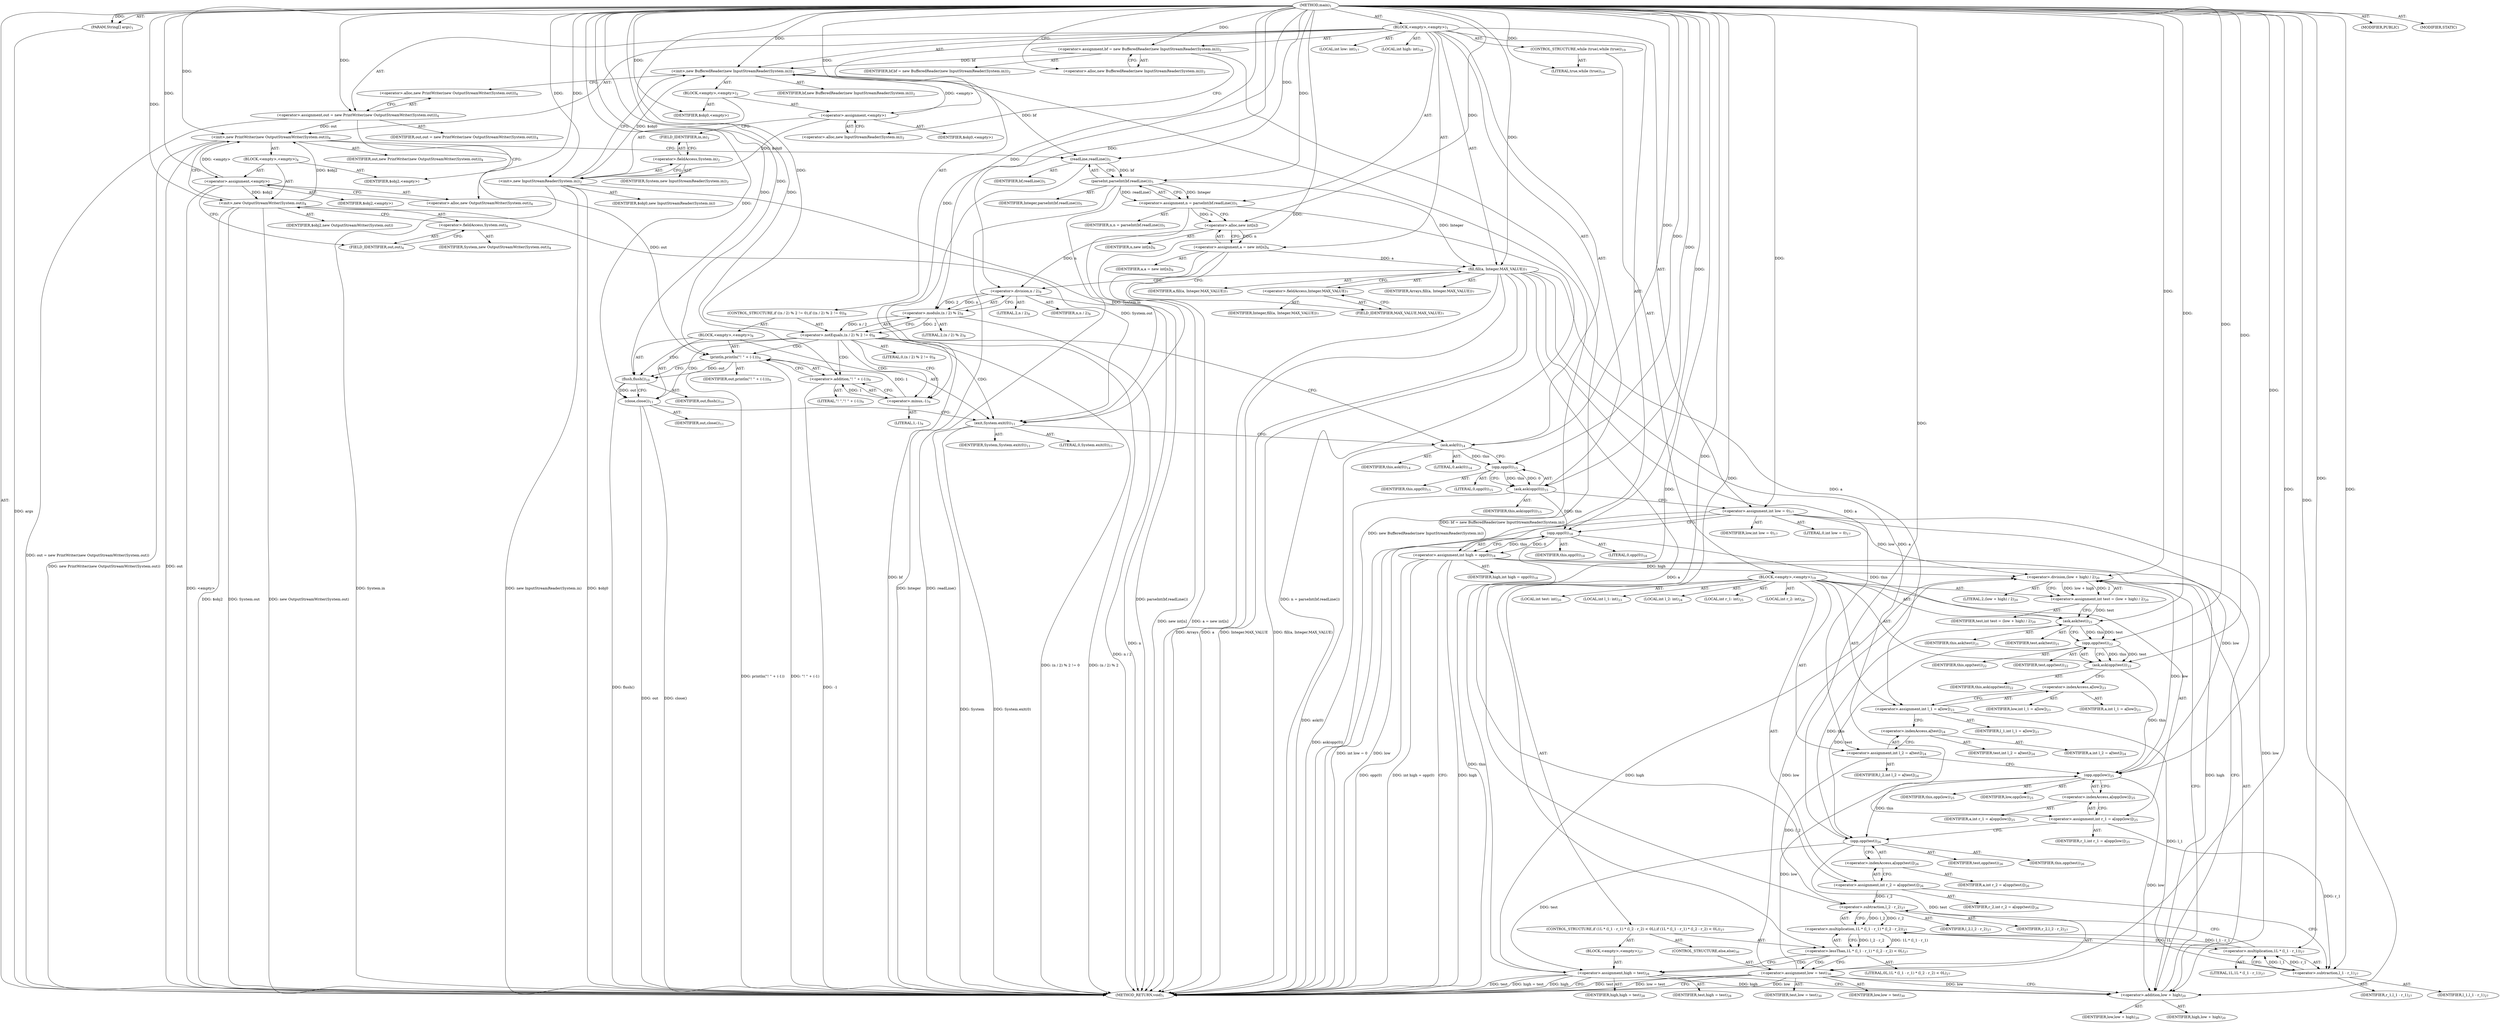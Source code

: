 digraph "main" {  
"17" [label = <(METHOD,main)<SUB>1</SUB>> ]
"18" [label = <(PARAM,String[] args)<SUB>1</SUB>> ]
"19" [label = <(BLOCK,&lt;empty&gt;,&lt;empty&gt;)<SUB>1</SUB>> ]
"20" [label = <(&lt;operator&gt;.assignment,bf = new BufferedReader(new InputStreamReader(System.in)))<SUB>2</SUB>> ]
"21" [label = <(IDENTIFIER,bf,bf = new BufferedReader(new InputStreamReader(System.in)))<SUB>2</SUB>> ]
"22" [label = <(&lt;operator&gt;.alloc,new BufferedReader(new InputStreamReader(System.in)))<SUB>2</SUB>> ]
"23" [label = <(&lt;init&gt;,new BufferedReader(new InputStreamReader(System.in)))<SUB>2</SUB>> ]
"24" [label = <(IDENTIFIER,bf,new BufferedReader(new InputStreamReader(System.in)))<SUB>2</SUB>> ]
"25" [label = <(BLOCK,&lt;empty&gt;,&lt;empty&gt;)<SUB>2</SUB>> ]
"26" [label = <(&lt;operator&gt;.assignment,&lt;empty&gt;)> ]
"27" [label = <(IDENTIFIER,$obj0,&lt;empty&gt;)> ]
"28" [label = <(&lt;operator&gt;.alloc,new InputStreamReader(System.in))<SUB>2</SUB>> ]
"29" [label = <(&lt;init&gt;,new InputStreamReader(System.in))<SUB>2</SUB>> ]
"30" [label = <(IDENTIFIER,$obj0,new InputStreamReader(System.in))> ]
"31" [label = <(&lt;operator&gt;.fieldAccess,System.in)<SUB>2</SUB>> ]
"32" [label = <(IDENTIFIER,System,new InputStreamReader(System.in))<SUB>2</SUB>> ]
"33" [label = <(FIELD_IDENTIFIER,in,in)<SUB>2</SUB>> ]
"34" [label = <(IDENTIFIER,$obj0,&lt;empty&gt;)> ]
"35" [label = <(&lt;operator&gt;.assignment,out = new PrintWriter(new OutputStreamWriter(System.out)))<SUB>4</SUB>> ]
"36" [label = <(IDENTIFIER,out,out = new PrintWriter(new OutputStreamWriter(System.out)))<SUB>4</SUB>> ]
"37" [label = <(&lt;operator&gt;.alloc,new PrintWriter(new OutputStreamWriter(System.out)))<SUB>4</SUB>> ]
"38" [label = <(&lt;init&gt;,new PrintWriter(new OutputStreamWriter(System.out)))<SUB>4</SUB>> ]
"39" [label = <(IDENTIFIER,out,new PrintWriter(new OutputStreamWriter(System.out)))<SUB>4</SUB>> ]
"40" [label = <(BLOCK,&lt;empty&gt;,&lt;empty&gt;)<SUB>4</SUB>> ]
"41" [label = <(&lt;operator&gt;.assignment,&lt;empty&gt;)> ]
"42" [label = <(IDENTIFIER,$obj2,&lt;empty&gt;)> ]
"43" [label = <(&lt;operator&gt;.alloc,new OutputStreamWriter(System.out))<SUB>4</SUB>> ]
"44" [label = <(&lt;init&gt;,new OutputStreamWriter(System.out))<SUB>4</SUB>> ]
"45" [label = <(IDENTIFIER,$obj2,new OutputStreamWriter(System.out))> ]
"46" [label = <(&lt;operator&gt;.fieldAccess,System.out)<SUB>4</SUB>> ]
"47" [label = <(IDENTIFIER,System,new OutputStreamWriter(System.out))<SUB>4</SUB>> ]
"48" [label = <(FIELD_IDENTIFIER,out,out)<SUB>4</SUB>> ]
"49" [label = <(IDENTIFIER,$obj2,&lt;empty&gt;)> ]
"50" [label = <(&lt;operator&gt;.assignment,n = parseInt(bf.readLine()))<SUB>5</SUB>> ]
"51" [label = <(IDENTIFIER,n,n = parseInt(bf.readLine()))<SUB>5</SUB>> ]
"52" [label = <(parseInt,parseInt(bf.readLine()))<SUB>5</SUB>> ]
"53" [label = <(IDENTIFIER,Integer,parseInt(bf.readLine()))<SUB>5</SUB>> ]
"54" [label = <(readLine,readLine())<SUB>5</SUB>> ]
"55" [label = <(IDENTIFIER,bf,readLine())<SUB>5</SUB>> ]
"56" [label = <(&lt;operator&gt;.assignment,a = new int[n])<SUB>6</SUB>> ]
"57" [label = <(IDENTIFIER,a,a = new int[n])<SUB>6</SUB>> ]
"58" [label = <(&lt;operator&gt;.alloc,new int[n])> ]
"59" [label = <(IDENTIFIER,n,new int[n])<SUB>6</SUB>> ]
"60" [label = <(fill,fill(a, Integer.MAX_VALUE))<SUB>7</SUB>> ]
"61" [label = <(IDENTIFIER,Arrays,fill(a, Integer.MAX_VALUE))<SUB>7</SUB>> ]
"62" [label = <(IDENTIFIER,a,fill(a, Integer.MAX_VALUE))<SUB>7</SUB>> ]
"63" [label = <(&lt;operator&gt;.fieldAccess,Integer.MAX_VALUE)<SUB>7</SUB>> ]
"64" [label = <(IDENTIFIER,Integer,fill(a, Integer.MAX_VALUE))<SUB>7</SUB>> ]
"65" [label = <(FIELD_IDENTIFIER,MAX_VALUE,MAX_VALUE)<SUB>7</SUB>> ]
"66" [label = <(CONTROL_STRUCTURE,if ((n / 2) % 2 != 0),if ((n / 2) % 2 != 0))<SUB>8</SUB>> ]
"67" [label = <(&lt;operator&gt;.notEquals,(n / 2) % 2 != 0)<SUB>8</SUB>> ]
"68" [label = <(&lt;operator&gt;.modulo,(n / 2) % 2)<SUB>8</SUB>> ]
"69" [label = <(&lt;operator&gt;.division,n / 2)<SUB>8</SUB>> ]
"70" [label = <(IDENTIFIER,n,n / 2)<SUB>8</SUB>> ]
"71" [label = <(LITERAL,2,n / 2)<SUB>8</SUB>> ]
"72" [label = <(LITERAL,2,(n / 2) % 2)<SUB>8</SUB>> ]
"73" [label = <(LITERAL,0,(n / 2) % 2 != 0)<SUB>8</SUB>> ]
"74" [label = <(BLOCK,&lt;empty&gt;,&lt;empty&gt;)<SUB>8</SUB>> ]
"75" [label = <(println,println(&quot;! &quot; + (-1)))<SUB>9</SUB>> ]
"76" [label = <(IDENTIFIER,out,println(&quot;! &quot; + (-1)))<SUB>9</SUB>> ]
"77" [label = <(&lt;operator&gt;.addition,&quot;! &quot; + (-1))<SUB>9</SUB>> ]
"78" [label = <(LITERAL,&quot;! &quot;,&quot;! &quot; + (-1))<SUB>9</SUB>> ]
"79" [label = <(&lt;operator&gt;.minus,-1)<SUB>9</SUB>> ]
"80" [label = <(LITERAL,1,-1)<SUB>9</SUB>> ]
"81" [label = <(flush,flush())<SUB>10</SUB>> ]
"82" [label = <(IDENTIFIER,out,flush())<SUB>10</SUB>> ]
"83" [label = <(close,close())<SUB>11</SUB>> ]
"84" [label = <(IDENTIFIER,out,close())<SUB>11</SUB>> ]
"85" [label = <(exit,System.exit(0))<SUB>11</SUB>> ]
"86" [label = <(IDENTIFIER,System,System.exit(0))<SUB>11</SUB>> ]
"87" [label = <(LITERAL,0,System.exit(0))<SUB>11</SUB>> ]
"88" [label = <(ask,ask(0))<SUB>14</SUB>> ]
"89" [label = <(IDENTIFIER,this,ask(0))<SUB>14</SUB>> ]
"90" [label = <(LITERAL,0,ask(0))<SUB>14</SUB>> ]
"91" [label = <(ask,ask(opp(0)))<SUB>15</SUB>> ]
"92" [label = <(IDENTIFIER,this,ask(opp(0)))<SUB>15</SUB>> ]
"93" [label = <(opp,opp(0))<SUB>15</SUB>> ]
"94" [label = <(IDENTIFIER,this,opp(0))<SUB>15</SUB>> ]
"95" [label = <(LITERAL,0,opp(0))<SUB>15</SUB>> ]
"96" [label = <(LOCAL,int low: int)<SUB>17</SUB>> ]
"97" [label = <(&lt;operator&gt;.assignment,int low = 0)<SUB>17</SUB>> ]
"98" [label = <(IDENTIFIER,low,int low = 0)<SUB>17</SUB>> ]
"99" [label = <(LITERAL,0,int low = 0)<SUB>17</SUB>> ]
"100" [label = <(LOCAL,int high: int)<SUB>18</SUB>> ]
"101" [label = <(&lt;operator&gt;.assignment,int high = opp(0))<SUB>18</SUB>> ]
"102" [label = <(IDENTIFIER,high,int high = opp(0))<SUB>18</SUB>> ]
"103" [label = <(opp,opp(0))<SUB>18</SUB>> ]
"104" [label = <(IDENTIFIER,this,opp(0))<SUB>18</SUB>> ]
"105" [label = <(LITERAL,0,opp(0))<SUB>18</SUB>> ]
"106" [label = <(CONTROL_STRUCTURE,while (true),while (true))<SUB>19</SUB>> ]
"107" [label = <(LITERAL,true,while (true))<SUB>19</SUB>> ]
"108" [label = <(BLOCK,&lt;empty&gt;,&lt;empty&gt;)<SUB>19</SUB>> ]
"109" [label = <(LOCAL,int test: int)<SUB>20</SUB>> ]
"110" [label = <(&lt;operator&gt;.assignment,int test = (low + high) / 2)<SUB>20</SUB>> ]
"111" [label = <(IDENTIFIER,test,int test = (low + high) / 2)<SUB>20</SUB>> ]
"112" [label = <(&lt;operator&gt;.division,(low + high) / 2)<SUB>20</SUB>> ]
"113" [label = <(&lt;operator&gt;.addition,low + high)<SUB>20</SUB>> ]
"114" [label = <(IDENTIFIER,low,low + high)<SUB>20</SUB>> ]
"115" [label = <(IDENTIFIER,high,low + high)<SUB>20</SUB>> ]
"116" [label = <(LITERAL,2,(low + high) / 2)<SUB>20</SUB>> ]
"117" [label = <(ask,ask(test))<SUB>21</SUB>> ]
"118" [label = <(IDENTIFIER,this,ask(test))<SUB>21</SUB>> ]
"119" [label = <(IDENTIFIER,test,ask(test))<SUB>21</SUB>> ]
"120" [label = <(ask,ask(opp(test)))<SUB>22</SUB>> ]
"121" [label = <(IDENTIFIER,this,ask(opp(test)))<SUB>22</SUB>> ]
"122" [label = <(opp,opp(test))<SUB>22</SUB>> ]
"123" [label = <(IDENTIFIER,this,opp(test))<SUB>22</SUB>> ]
"124" [label = <(IDENTIFIER,test,opp(test))<SUB>22</SUB>> ]
"125" [label = <(LOCAL,int l_1: int)<SUB>23</SUB>> ]
"126" [label = <(&lt;operator&gt;.assignment,int l_1 = a[low])<SUB>23</SUB>> ]
"127" [label = <(IDENTIFIER,l_1,int l_1 = a[low])<SUB>23</SUB>> ]
"128" [label = <(&lt;operator&gt;.indexAccess,a[low])<SUB>23</SUB>> ]
"129" [label = <(IDENTIFIER,a,int l_1 = a[low])<SUB>23</SUB>> ]
"130" [label = <(IDENTIFIER,low,int l_1 = a[low])<SUB>23</SUB>> ]
"131" [label = <(LOCAL,int l_2: int)<SUB>24</SUB>> ]
"132" [label = <(&lt;operator&gt;.assignment,int l_2 = a[test])<SUB>24</SUB>> ]
"133" [label = <(IDENTIFIER,l_2,int l_2 = a[test])<SUB>24</SUB>> ]
"134" [label = <(&lt;operator&gt;.indexAccess,a[test])<SUB>24</SUB>> ]
"135" [label = <(IDENTIFIER,a,int l_2 = a[test])<SUB>24</SUB>> ]
"136" [label = <(IDENTIFIER,test,int l_2 = a[test])<SUB>24</SUB>> ]
"137" [label = <(LOCAL,int r_1: int)<SUB>25</SUB>> ]
"138" [label = <(&lt;operator&gt;.assignment,int r_1 = a[opp(low)])<SUB>25</SUB>> ]
"139" [label = <(IDENTIFIER,r_1,int r_1 = a[opp(low)])<SUB>25</SUB>> ]
"140" [label = <(&lt;operator&gt;.indexAccess,a[opp(low)])<SUB>25</SUB>> ]
"141" [label = <(IDENTIFIER,a,int r_1 = a[opp(low)])<SUB>25</SUB>> ]
"142" [label = <(opp,opp(low))<SUB>25</SUB>> ]
"143" [label = <(IDENTIFIER,this,opp(low))<SUB>25</SUB>> ]
"144" [label = <(IDENTIFIER,low,opp(low))<SUB>25</SUB>> ]
"145" [label = <(LOCAL,int r_2: int)<SUB>26</SUB>> ]
"146" [label = <(&lt;operator&gt;.assignment,int r_2 = a[opp(test)])<SUB>26</SUB>> ]
"147" [label = <(IDENTIFIER,r_2,int r_2 = a[opp(test)])<SUB>26</SUB>> ]
"148" [label = <(&lt;operator&gt;.indexAccess,a[opp(test)])<SUB>26</SUB>> ]
"149" [label = <(IDENTIFIER,a,int r_2 = a[opp(test)])<SUB>26</SUB>> ]
"150" [label = <(opp,opp(test))<SUB>26</SUB>> ]
"151" [label = <(IDENTIFIER,this,opp(test))<SUB>26</SUB>> ]
"152" [label = <(IDENTIFIER,test,opp(test))<SUB>26</SUB>> ]
"153" [label = <(CONTROL_STRUCTURE,if (1L * (l_1 - r_1) * (l_2 - r_2) &lt; 0L),if (1L * (l_1 - r_1) * (l_2 - r_2) &lt; 0L))<SUB>27</SUB>> ]
"154" [label = <(&lt;operator&gt;.lessThan,1L * (l_1 - r_1) * (l_2 - r_2) &lt; 0L)<SUB>27</SUB>> ]
"155" [label = <(&lt;operator&gt;.multiplication,1L * (l_1 - r_1) * (l_2 - r_2))<SUB>27</SUB>> ]
"156" [label = <(&lt;operator&gt;.multiplication,1L * (l_1 - r_1))<SUB>27</SUB>> ]
"157" [label = <(LITERAL,1L,1L * (l_1 - r_1))<SUB>27</SUB>> ]
"158" [label = <(&lt;operator&gt;.subtraction,l_1 - r_1)<SUB>27</SUB>> ]
"159" [label = <(IDENTIFIER,l_1,l_1 - r_1)<SUB>27</SUB>> ]
"160" [label = <(IDENTIFIER,r_1,l_1 - r_1)<SUB>27</SUB>> ]
"161" [label = <(&lt;operator&gt;.subtraction,l_2 - r_2)<SUB>27</SUB>> ]
"162" [label = <(IDENTIFIER,l_2,l_2 - r_2)<SUB>27</SUB>> ]
"163" [label = <(IDENTIFIER,r_2,l_2 - r_2)<SUB>27</SUB>> ]
"164" [label = <(LITERAL,0L,1L * (l_1 - r_1) * (l_2 - r_2) &lt; 0L)<SUB>27</SUB>> ]
"165" [label = <(BLOCK,&lt;empty&gt;,&lt;empty&gt;)<SUB>27</SUB>> ]
"166" [label = <(&lt;operator&gt;.assignment,high = test)<SUB>28</SUB>> ]
"167" [label = <(IDENTIFIER,high,high = test)<SUB>28</SUB>> ]
"168" [label = <(IDENTIFIER,test,high = test)<SUB>28</SUB>> ]
"169" [label = <(CONTROL_STRUCTURE,else,else)<SUB>30</SUB>> ]
"170" [label = <(&lt;operator&gt;.assignment,low = test)<SUB>30</SUB>> ]
"171" [label = <(IDENTIFIER,low,low = test)<SUB>30</SUB>> ]
"172" [label = <(IDENTIFIER,test,low = test)<SUB>30</SUB>> ]
"173" [label = <(MODIFIER,PUBLIC)> ]
"174" [label = <(MODIFIER,STATIC)> ]
"175" [label = <(METHOD_RETURN,void)<SUB>1</SUB>> ]
  "17" -> "18"  [ label = "AST: "] 
  "17" -> "19"  [ label = "AST: "] 
  "17" -> "173"  [ label = "AST: "] 
  "17" -> "174"  [ label = "AST: "] 
  "17" -> "175"  [ label = "AST: "] 
  "19" -> "20"  [ label = "AST: "] 
  "19" -> "23"  [ label = "AST: "] 
  "19" -> "35"  [ label = "AST: "] 
  "19" -> "38"  [ label = "AST: "] 
  "19" -> "50"  [ label = "AST: "] 
  "19" -> "56"  [ label = "AST: "] 
  "19" -> "60"  [ label = "AST: "] 
  "19" -> "66"  [ label = "AST: "] 
  "19" -> "88"  [ label = "AST: "] 
  "19" -> "91"  [ label = "AST: "] 
  "19" -> "96"  [ label = "AST: "] 
  "19" -> "97"  [ label = "AST: "] 
  "19" -> "100"  [ label = "AST: "] 
  "19" -> "101"  [ label = "AST: "] 
  "19" -> "106"  [ label = "AST: "] 
  "20" -> "21"  [ label = "AST: "] 
  "20" -> "22"  [ label = "AST: "] 
  "23" -> "24"  [ label = "AST: "] 
  "23" -> "25"  [ label = "AST: "] 
  "25" -> "26"  [ label = "AST: "] 
  "25" -> "29"  [ label = "AST: "] 
  "25" -> "34"  [ label = "AST: "] 
  "26" -> "27"  [ label = "AST: "] 
  "26" -> "28"  [ label = "AST: "] 
  "29" -> "30"  [ label = "AST: "] 
  "29" -> "31"  [ label = "AST: "] 
  "31" -> "32"  [ label = "AST: "] 
  "31" -> "33"  [ label = "AST: "] 
  "35" -> "36"  [ label = "AST: "] 
  "35" -> "37"  [ label = "AST: "] 
  "38" -> "39"  [ label = "AST: "] 
  "38" -> "40"  [ label = "AST: "] 
  "40" -> "41"  [ label = "AST: "] 
  "40" -> "44"  [ label = "AST: "] 
  "40" -> "49"  [ label = "AST: "] 
  "41" -> "42"  [ label = "AST: "] 
  "41" -> "43"  [ label = "AST: "] 
  "44" -> "45"  [ label = "AST: "] 
  "44" -> "46"  [ label = "AST: "] 
  "46" -> "47"  [ label = "AST: "] 
  "46" -> "48"  [ label = "AST: "] 
  "50" -> "51"  [ label = "AST: "] 
  "50" -> "52"  [ label = "AST: "] 
  "52" -> "53"  [ label = "AST: "] 
  "52" -> "54"  [ label = "AST: "] 
  "54" -> "55"  [ label = "AST: "] 
  "56" -> "57"  [ label = "AST: "] 
  "56" -> "58"  [ label = "AST: "] 
  "58" -> "59"  [ label = "AST: "] 
  "60" -> "61"  [ label = "AST: "] 
  "60" -> "62"  [ label = "AST: "] 
  "60" -> "63"  [ label = "AST: "] 
  "63" -> "64"  [ label = "AST: "] 
  "63" -> "65"  [ label = "AST: "] 
  "66" -> "67"  [ label = "AST: "] 
  "66" -> "74"  [ label = "AST: "] 
  "67" -> "68"  [ label = "AST: "] 
  "67" -> "73"  [ label = "AST: "] 
  "68" -> "69"  [ label = "AST: "] 
  "68" -> "72"  [ label = "AST: "] 
  "69" -> "70"  [ label = "AST: "] 
  "69" -> "71"  [ label = "AST: "] 
  "74" -> "75"  [ label = "AST: "] 
  "74" -> "81"  [ label = "AST: "] 
  "74" -> "83"  [ label = "AST: "] 
  "74" -> "85"  [ label = "AST: "] 
  "75" -> "76"  [ label = "AST: "] 
  "75" -> "77"  [ label = "AST: "] 
  "77" -> "78"  [ label = "AST: "] 
  "77" -> "79"  [ label = "AST: "] 
  "79" -> "80"  [ label = "AST: "] 
  "81" -> "82"  [ label = "AST: "] 
  "83" -> "84"  [ label = "AST: "] 
  "85" -> "86"  [ label = "AST: "] 
  "85" -> "87"  [ label = "AST: "] 
  "88" -> "89"  [ label = "AST: "] 
  "88" -> "90"  [ label = "AST: "] 
  "91" -> "92"  [ label = "AST: "] 
  "91" -> "93"  [ label = "AST: "] 
  "93" -> "94"  [ label = "AST: "] 
  "93" -> "95"  [ label = "AST: "] 
  "97" -> "98"  [ label = "AST: "] 
  "97" -> "99"  [ label = "AST: "] 
  "101" -> "102"  [ label = "AST: "] 
  "101" -> "103"  [ label = "AST: "] 
  "103" -> "104"  [ label = "AST: "] 
  "103" -> "105"  [ label = "AST: "] 
  "106" -> "107"  [ label = "AST: "] 
  "106" -> "108"  [ label = "AST: "] 
  "108" -> "109"  [ label = "AST: "] 
  "108" -> "110"  [ label = "AST: "] 
  "108" -> "117"  [ label = "AST: "] 
  "108" -> "120"  [ label = "AST: "] 
  "108" -> "125"  [ label = "AST: "] 
  "108" -> "126"  [ label = "AST: "] 
  "108" -> "131"  [ label = "AST: "] 
  "108" -> "132"  [ label = "AST: "] 
  "108" -> "137"  [ label = "AST: "] 
  "108" -> "138"  [ label = "AST: "] 
  "108" -> "145"  [ label = "AST: "] 
  "108" -> "146"  [ label = "AST: "] 
  "108" -> "153"  [ label = "AST: "] 
  "110" -> "111"  [ label = "AST: "] 
  "110" -> "112"  [ label = "AST: "] 
  "112" -> "113"  [ label = "AST: "] 
  "112" -> "116"  [ label = "AST: "] 
  "113" -> "114"  [ label = "AST: "] 
  "113" -> "115"  [ label = "AST: "] 
  "117" -> "118"  [ label = "AST: "] 
  "117" -> "119"  [ label = "AST: "] 
  "120" -> "121"  [ label = "AST: "] 
  "120" -> "122"  [ label = "AST: "] 
  "122" -> "123"  [ label = "AST: "] 
  "122" -> "124"  [ label = "AST: "] 
  "126" -> "127"  [ label = "AST: "] 
  "126" -> "128"  [ label = "AST: "] 
  "128" -> "129"  [ label = "AST: "] 
  "128" -> "130"  [ label = "AST: "] 
  "132" -> "133"  [ label = "AST: "] 
  "132" -> "134"  [ label = "AST: "] 
  "134" -> "135"  [ label = "AST: "] 
  "134" -> "136"  [ label = "AST: "] 
  "138" -> "139"  [ label = "AST: "] 
  "138" -> "140"  [ label = "AST: "] 
  "140" -> "141"  [ label = "AST: "] 
  "140" -> "142"  [ label = "AST: "] 
  "142" -> "143"  [ label = "AST: "] 
  "142" -> "144"  [ label = "AST: "] 
  "146" -> "147"  [ label = "AST: "] 
  "146" -> "148"  [ label = "AST: "] 
  "148" -> "149"  [ label = "AST: "] 
  "148" -> "150"  [ label = "AST: "] 
  "150" -> "151"  [ label = "AST: "] 
  "150" -> "152"  [ label = "AST: "] 
  "153" -> "154"  [ label = "AST: "] 
  "153" -> "165"  [ label = "AST: "] 
  "153" -> "169"  [ label = "AST: "] 
  "154" -> "155"  [ label = "AST: "] 
  "154" -> "164"  [ label = "AST: "] 
  "155" -> "156"  [ label = "AST: "] 
  "155" -> "161"  [ label = "AST: "] 
  "156" -> "157"  [ label = "AST: "] 
  "156" -> "158"  [ label = "AST: "] 
  "158" -> "159"  [ label = "AST: "] 
  "158" -> "160"  [ label = "AST: "] 
  "161" -> "162"  [ label = "AST: "] 
  "161" -> "163"  [ label = "AST: "] 
  "165" -> "166"  [ label = "AST: "] 
  "166" -> "167"  [ label = "AST: "] 
  "166" -> "168"  [ label = "AST: "] 
  "169" -> "170"  [ label = "AST: "] 
  "170" -> "171"  [ label = "AST: "] 
  "170" -> "172"  [ label = "AST: "] 
  "20" -> "28"  [ label = "CFG: "] 
  "23" -> "37"  [ label = "CFG: "] 
  "35" -> "43"  [ label = "CFG: "] 
  "38" -> "54"  [ label = "CFG: "] 
  "50" -> "58"  [ label = "CFG: "] 
  "56" -> "65"  [ label = "CFG: "] 
  "60" -> "69"  [ label = "CFG: "] 
  "88" -> "93"  [ label = "CFG: "] 
  "91" -> "97"  [ label = "CFG: "] 
  "97" -> "103"  [ label = "CFG: "] 
  "101" -> "175"  [ label = "CFG: "] 
  "101" -> "113"  [ label = "CFG: "] 
  "22" -> "20"  [ label = "CFG: "] 
  "37" -> "35"  [ label = "CFG: "] 
  "52" -> "50"  [ label = "CFG: "] 
  "58" -> "56"  [ label = "CFG: "] 
  "63" -> "60"  [ label = "CFG: "] 
  "67" -> "79"  [ label = "CFG: "] 
  "67" -> "88"  [ label = "CFG: "] 
  "93" -> "91"  [ label = "CFG: "] 
  "103" -> "101"  [ label = "CFG: "] 
  "26" -> "33"  [ label = "CFG: "] 
  "29" -> "23"  [ label = "CFG: "] 
  "41" -> "48"  [ label = "CFG: "] 
  "44" -> "38"  [ label = "CFG: "] 
  "54" -> "52"  [ label = "CFG: "] 
  "65" -> "63"  [ label = "CFG: "] 
  "68" -> "67"  [ label = "CFG: "] 
  "75" -> "81"  [ label = "CFG: "] 
  "81" -> "83"  [ label = "CFG: "] 
  "83" -> "85"  [ label = "CFG: "] 
  "85" -> "88"  [ label = "CFG: "] 
  "110" -> "117"  [ label = "CFG: "] 
  "117" -> "122"  [ label = "CFG: "] 
  "120" -> "128"  [ label = "CFG: "] 
  "126" -> "134"  [ label = "CFG: "] 
  "132" -> "142"  [ label = "CFG: "] 
  "138" -> "150"  [ label = "CFG: "] 
  "146" -> "158"  [ label = "CFG: "] 
  "28" -> "26"  [ label = "CFG: "] 
  "31" -> "29"  [ label = "CFG: "] 
  "43" -> "41"  [ label = "CFG: "] 
  "46" -> "44"  [ label = "CFG: "] 
  "69" -> "68"  [ label = "CFG: "] 
  "77" -> "75"  [ label = "CFG: "] 
  "112" -> "110"  [ label = "CFG: "] 
  "122" -> "120"  [ label = "CFG: "] 
  "128" -> "126"  [ label = "CFG: "] 
  "134" -> "132"  [ label = "CFG: "] 
  "140" -> "138"  [ label = "CFG: "] 
  "148" -> "146"  [ label = "CFG: "] 
  "154" -> "166"  [ label = "CFG: "] 
  "154" -> "170"  [ label = "CFG: "] 
  "33" -> "31"  [ label = "CFG: "] 
  "48" -> "46"  [ label = "CFG: "] 
  "79" -> "77"  [ label = "CFG: "] 
  "113" -> "112"  [ label = "CFG: "] 
  "142" -> "140"  [ label = "CFG: "] 
  "150" -> "148"  [ label = "CFG: "] 
  "155" -> "154"  [ label = "CFG: "] 
  "166" -> "175"  [ label = "CFG: "] 
  "166" -> "113"  [ label = "CFG: "] 
  "170" -> "175"  [ label = "CFG: "] 
  "170" -> "113"  [ label = "CFG: "] 
  "156" -> "161"  [ label = "CFG: "] 
  "161" -> "155"  [ label = "CFG: "] 
  "158" -> "156"  [ label = "CFG: "] 
  "17" -> "22"  [ label = "CFG: "] 
  "18" -> "175"  [ label = "DDG: args"] 
  "20" -> "175"  [ label = "DDG: bf = new BufferedReader(new InputStreamReader(System.in))"] 
  "29" -> "175"  [ label = "DDG: $obj0"] 
  "29" -> "175"  [ label = "DDG: System.in"] 
  "29" -> "175"  [ label = "DDG: new InputStreamReader(System.in)"] 
  "23" -> "175"  [ label = "DDG: new BufferedReader(new InputStreamReader(System.in))"] 
  "35" -> "175"  [ label = "DDG: out = new PrintWriter(new OutputStreamWriter(System.out))"] 
  "38" -> "175"  [ label = "DDG: out"] 
  "41" -> "175"  [ label = "DDG: &lt;empty&gt;"] 
  "44" -> "175"  [ label = "DDG: $obj2"] 
  "44" -> "175"  [ label = "DDG: System.out"] 
  "44" -> "175"  [ label = "DDG: new OutputStreamWriter(System.out)"] 
  "38" -> "175"  [ label = "DDG: new PrintWriter(new OutputStreamWriter(System.out))"] 
  "52" -> "175"  [ label = "DDG: Integer"] 
  "54" -> "175"  [ label = "DDG: bf"] 
  "52" -> "175"  [ label = "DDG: readLine()"] 
  "50" -> "175"  [ label = "DDG: parseInt(bf.readLine())"] 
  "50" -> "175"  [ label = "DDG: n = parseInt(bf.readLine())"] 
  "56" -> "175"  [ label = "DDG: new int[n]"] 
  "56" -> "175"  [ label = "DDG: a = new int[n]"] 
  "60" -> "175"  [ label = "DDG: a"] 
  "60" -> "175"  [ label = "DDG: Integer.MAX_VALUE"] 
  "60" -> "175"  [ label = "DDG: fill(a, Integer.MAX_VALUE)"] 
  "69" -> "175"  [ label = "DDG: n"] 
  "68" -> "175"  [ label = "DDG: n / 2"] 
  "67" -> "175"  [ label = "DDG: (n / 2) % 2"] 
  "67" -> "175"  [ label = "DDG: (n / 2) % 2 != 0"] 
  "77" -> "175"  [ label = "DDG: -1"] 
  "75" -> "175"  [ label = "DDG: &quot;! &quot; + (-1)"] 
  "75" -> "175"  [ label = "DDG: println(&quot;! &quot; + (-1))"] 
  "81" -> "175"  [ label = "DDG: flush()"] 
  "83" -> "175"  [ label = "DDG: out"] 
  "83" -> "175"  [ label = "DDG: close()"] 
  "85" -> "175"  [ label = "DDG: System"] 
  "85" -> "175"  [ label = "DDG: System.exit(0)"] 
  "88" -> "175"  [ label = "DDG: ask(0)"] 
  "91" -> "175"  [ label = "DDG: ask(opp(0))"] 
  "97" -> "175"  [ label = "DDG: low"] 
  "97" -> "175"  [ label = "DDG: int low = 0"] 
  "101" -> "175"  [ label = "DDG: high"] 
  "103" -> "175"  [ label = "DDG: this"] 
  "101" -> "175"  [ label = "DDG: opp(0)"] 
  "101" -> "175"  [ label = "DDG: int high = opp(0)"] 
  "170" -> "175"  [ label = "DDG: low"] 
  "170" -> "175"  [ label = "DDG: test"] 
  "170" -> "175"  [ label = "DDG: low = test"] 
  "166" -> "175"  [ label = "DDG: high"] 
  "166" -> "175"  [ label = "DDG: test"] 
  "166" -> "175"  [ label = "DDG: high = test"] 
  "60" -> "175"  [ label = "DDG: Arrays"] 
  "17" -> "18"  [ label = "DDG: "] 
  "17" -> "20"  [ label = "DDG: "] 
  "17" -> "35"  [ label = "DDG: "] 
  "52" -> "50"  [ label = "DDG: Integer"] 
  "52" -> "50"  [ label = "DDG: readLine()"] 
  "58" -> "56"  [ label = "DDG: n"] 
  "17" -> "97"  [ label = "DDG: "] 
  "103" -> "101"  [ label = "DDG: this"] 
  "103" -> "101"  [ label = "DDG: 0"] 
  "20" -> "23"  [ label = "DDG: bf"] 
  "17" -> "23"  [ label = "DDG: "] 
  "26" -> "23"  [ label = "DDG: &lt;empty&gt;"] 
  "29" -> "23"  [ label = "DDG: $obj0"] 
  "35" -> "38"  [ label = "DDG: out"] 
  "17" -> "38"  [ label = "DDG: "] 
  "41" -> "38"  [ label = "DDG: &lt;empty&gt;"] 
  "44" -> "38"  [ label = "DDG: $obj2"] 
  "17" -> "60"  [ label = "DDG: "] 
  "56" -> "60"  [ label = "DDG: a"] 
  "52" -> "60"  [ label = "DDG: Integer"] 
  "17" -> "88"  [ label = "DDG: "] 
  "93" -> "91"  [ label = "DDG: this"] 
  "17" -> "91"  [ label = "DDG: "] 
  "93" -> "91"  [ label = "DDG: 0"] 
  "17" -> "107"  [ label = "DDG: "] 
  "17" -> "26"  [ label = "DDG: "] 
  "17" -> "34"  [ label = "DDG: "] 
  "17" -> "41"  [ label = "DDG: "] 
  "17" -> "49"  [ label = "DDG: "] 
  "17" -> "52"  [ label = "DDG: "] 
  "54" -> "52"  [ label = "DDG: bf"] 
  "50" -> "58"  [ label = "DDG: n"] 
  "17" -> "58"  [ label = "DDG: "] 
  "68" -> "67"  [ label = "DDG: n / 2"] 
  "68" -> "67"  [ label = "DDG: 2"] 
  "17" -> "67"  [ label = "DDG: "] 
  "88" -> "93"  [ label = "DDG: this"] 
  "17" -> "93"  [ label = "DDG: "] 
  "91" -> "103"  [ label = "DDG: this"] 
  "17" -> "103"  [ label = "DDG: "] 
  "112" -> "110"  [ label = "DDG: low + high"] 
  "112" -> "110"  [ label = "DDG: 2"] 
  "60" -> "126"  [ label = "DDG: a"] 
  "60" -> "132"  [ label = "DDG: a"] 
  "60" -> "138"  [ label = "DDG: a"] 
  "60" -> "146"  [ label = "DDG: a"] 
  "26" -> "29"  [ label = "DDG: $obj0"] 
  "17" -> "29"  [ label = "DDG: "] 
  "41" -> "44"  [ label = "DDG: $obj2"] 
  "17" -> "44"  [ label = "DDG: "] 
  "23" -> "54"  [ label = "DDG: bf"] 
  "17" -> "54"  [ label = "DDG: "] 
  "69" -> "68"  [ label = "DDG: n"] 
  "69" -> "68"  [ label = "DDG: 2"] 
  "17" -> "68"  [ label = "DDG: "] 
  "38" -> "75"  [ label = "DDG: out"] 
  "17" -> "75"  [ label = "DDG: "] 
  "79" -> "75"  [ label = "DDG: 1"] 
  "75" -> "81"  [ label = "DDG: out"] 
  "17" -> "81"  [ label = "DDG: "] 
  "81" -> "83"  [ label = "DDG: out"] 
  "17" -> "83"  [ label = "DDG: "] 
  "29" -> "85"  [ label = "DDG: System.in"] 
  "44" -> "85"  [ label = "DDG: System.out"] 
  "17" -> "85"  [ label = "DDG: "] 
  "103" -> "117"  [ label = "DDG: this"] 
  "150" -> "117"  [ label = "DDG: this"] 
  "17" -> "117"  [ label = "DDG: "] 
  "110" -> "117"  [ label = "DDG: test"] 
  "122" -> "120"  [ label = "DDG: this"] 
  "17" -> "120"  [ label = "DDG: "] 
  "122" -> "120"  [ label = "DDG: test"] 
  "58" -> "69"  [ label = "DDG: n"] 
  "17" -> "69"  [ label = "DDG: "] 
  "17" -> "77"  [ label = "DDG: "] 
  "79" -> "77"  [ label = "DDG: 1"] 
  "97" -> "112"  [ label = "DDG: low"] 
  "142" -> "112"  [ label = "DDG: low"] 
  "170" -> "112"  [ label = "DDG: low"] 
  "17" -> "112"  [ label = "DDG: "] 
  "101" -> "112"  [ label = "DDG: high"] 
  "166" -> "112"  [ label = "DDG: high"] 
  "117" -> "122"  [ label = "DDG: this"] 
  "17" -> "122"  [ label = "DDG: "] 
  "117" -> "122"  [ label = "DDG: test"] 
  "155" -> "154"  [ label = "DDG: 1L * (l_1 - r_1)"] 
  "155" -> "154"  [ label = "DDG: l_2 - r_2"] 
  "17" -> "154"  [ label = "DDG: "] 
  "150" -> "166"  [ label = "DDG: test"] 
  "17" -> "166"  [ label = "DDG: "] 
  "150" -> "170"  [ label = "DDG: test"] 
  "17" -> "170"  [ label = "DDG: "] 
  "17" -> "79"  [ label = "DDG: "] 
  "97" -> "113"  [ label = "DDG: low"] 
  "142" -> "113"  [ label = "DDG: low"] 
  "170" -> "113"  [ label = "DDG: low"] 
  "17" -> "113"  [ label = "DDG: "] 
  "101" -> "113"  [ label = "DDG: high"] 
  "166" -> "113"  [ label = "DDG: high"] 
  "120" -> "142"  [ label = "DDG: this"] 
  "17" -> "142"  [ label = "DDG: "] 
  "97" -> "142"  [ label = "DDG: low"] 
  "170" -> "142"  [ label = "DDG: low"] 
  "142" -> "150"  [ label = "DDG: this"] 
  "17" -> "150"  [ label = "DDG: "] 
  "122" -> "150"  [ label = "DDG: test"] 
  "156" -> "155"  [ label = "DDG: 1L"] 
  "156" -> "155"  [ label = "DDG: l_1 - r_1"] 
  "161" -> "155"  [ label = "DDG: l_2"] 
  "161" -> "155"  [ label = "DDG: r_2"] 
  "17" -> "156"  [ label = "DDG: "] 
  "158" -> "156"  [ label = "DDG: l_1"] 
  "158" -> "156"  [ label = "DDG: r_1"] 
  "132" -> "161"  [ label = "DDG: l_2"] 
  "17" -> "161"  [ label = "DDG: "] 
  "146" -> "161"  [ label = "DDG: r_2"] 
  "126" -> "158"  [ label = "DDG: l_1"] 
  "17" -> "158"  [ label = "DDG: "] 
  "138" -> "158"  [ label = "DDG: r_1"] 
  "67" -> "77"  [ label = "CDG: "] 
  "67" -> "75"  [ label = "CDG: "] 
  "67" -> "81"  [ label = "CDG: "] 
  "67" -> "85"  [ label = "CDG: "] 
  "67" -> "79"  [ label = "CDG: "] 
  "67" -> "83"  [ label = "CDG: "] 
  "154" -> "166"  [ label = "CDG: "] 
  "154" -> "170"  [ label = "CDG: "] 
}
